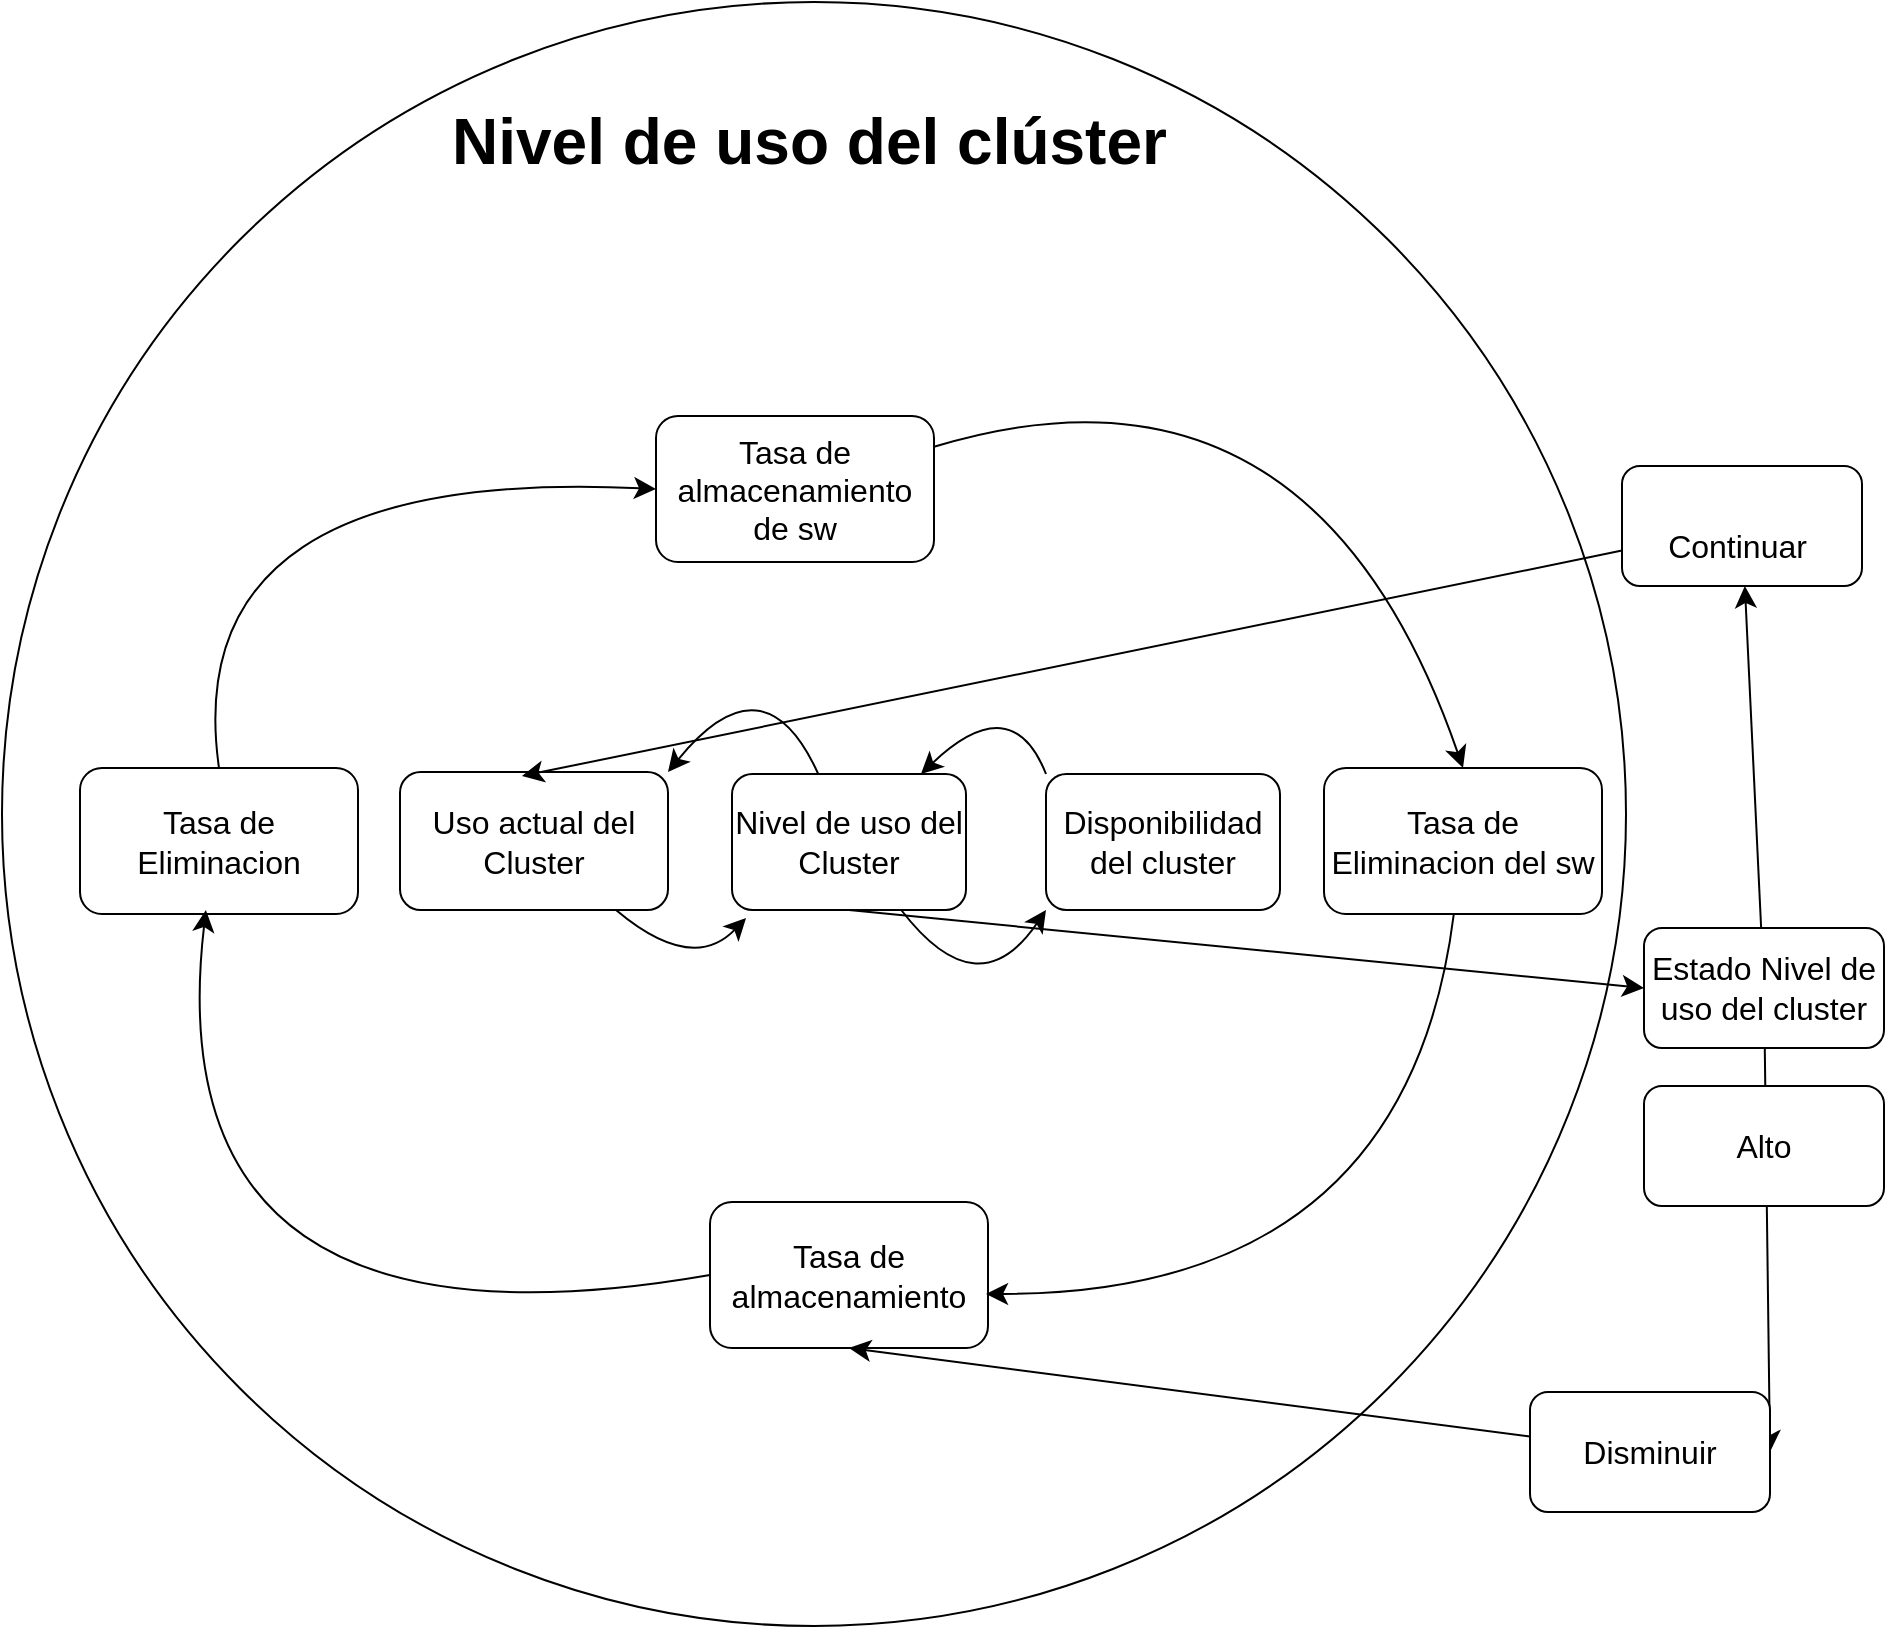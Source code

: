 <mxfile version="22.0.2" type="github" pages="2">
  <diagram name="Página-1" id="o91XLXOkaBWR3F7ZfSLU">
    <mxGraphModel dx="1612" dy="1095" grid="0" gridSize="10" guides="1" tooltips="1" connect="1" arrows="1" fold="1" page="0" pageScale="1" pageWidth="827" pageHeight="1169" math="0" shadow="0">
      <root>
        <mxCell id="0" />
        <mxCell id="1" parent="0" />
        <mxCell id="6Gd0N6yodVV3u2IcNdP2-18" value="" style="ellipse;whiteSpace=wrap;html=1;aspect=fixed;fontSize=16;" vertex="1" parent="1">
          <mxGeometry x="-213" y="-228" width="812" height="812" as="geometry" />
        </mxCell>
        <mxCell id="6Gd0N6yodVV3u2IcNdP2-1" value="Tasa de Eliminacion del sw" style="rounded=1;whiteSpace=wrap;html=1;fontSize=16;" vertex="1" parent="1">
          <mxGeometry x="448" y="155" width="139" height="73" as="geometry" />
        </mxCell>
        <mxCell id="6Gd0N6yodVV3u2IcNdP2-12" style="edgeStyle=none;curved=1;rounded=0;orthogonalLoop=1;jettySize=auto;html=1;exitX=0;exitY=0;exitDx=0;exitDy=0;fontSize=12;startSize=8;endSize=8;" edge="1" parent="1" source="6Gd0N6yodVV3u2IcNdP2-2" target="6Gd0N6yodVV3u2IcNdP2-6">
          <mxGeometry relative="1" as="geometry">
            <Array as="points">
              <mxPoint x="292" y="115" />
            </Array>
          </mxGeometry>
        </mxCell>
        <mxCell id="6Gd0N6yodVV3u2IcNdP2-2" value="Disponibilidad del cluster" style="rounded=1;whiteSpace=wrap;html=1;fontSize=16;" vertex="1" parent="1">
          <mxGeometry x="309" y="158" width="117" height="68" as="geometry" />
        </mxCell>
        <mxCell id="6Gd0N6yodVV3u2IcNdP2-4" value="Uso actual del Cluster" style="rounded=1;whiteSpace=wrap;html=1;fontSize=16;" vertex="1" parent="1">
          <mxGeometry x="-14" y="157" width="134" height="69" as="geometry" />
        </mxCell>
        <mxCell id="6Gd0N6yodVV3u2IcNdP2-5" value="Tasa de Eliminacion" style="rounded=1;whiteSpace=wrap;html=1;fontSize=16;" vertex="1" parent="1">
          <mxGeometry x="-174" y="155" width="139" height="73" as="geometry" />
        </mxCell>
        <mxCell id="6Gd0N6yodVV3u2IcNdP2-9" style="edgeStyle=none;curved=1;rounded=0;orthogonalLoop=1;jettySize=auto;html=1;entryX=1;entryY=0;entryDx=0;entryDy=0;fontSize=12;startSize=8;endSize=8;" edge="1" parent="1" source="6Gd0N6yodVV3u2IcNdP2-6" target="6Gd0N6yodVV3u2IcNdP2-4">
          <mxGeometry relative="1" as="geometry">
            <Array as="points">
              <mxPoint x="168" y="98" />
            </Array>
          </mxGeometry>
        </mxCell>
        <mxCell id="6Gd0N6yodVV3u2IcNdP2-11" style="edgeStyle=none;curved=1;rounded=0;orthogonalLoop=1;jettySize=auto;html=1;entryX=0;entryY=1;entryDx=0;entryDy=0;fontSize=12;startSize=8;endSize=8;" edge="1" parent="1" source="6Gd0N6yodVV3u2IcNdP2-6" target="6Gd0N6yodVV3u2IcNdP2-2">
          <mxGeometry relative="1" as="geometry">
            <Array as="points">
              <mxPoint x="275" y="276" />
            </Array>
          </mxGeometry>
        </mxCell>
        <mxCell id="6Gd0N6yodVV3u2IcNdP2-6" value="Nivel de uso del Cluster" style="rounded=1;whiteSpace=wrap;html=1;fontSize=16;" vertex="1" parent="1">
          <mxGeometry x="152" y="158" width="117" height="68" as="geometry" />
        </mxCell>
        <mxCell id="6Gd0N6yodVV3u2IcNdP2-7" value="Tasa de almacenamiento" style="rounded=1;whiteSpace=wrap;html=1;fontSize=16;" vertex="1" parent="1">
          <mxGeometry x="141" y="372" width="139" height="73" as="geometry" />
        </mxCell>
        <mxCell id="6Gd0N6yodVV3u2IcNdP2-15" style="edgeStyle=none;curved=1;rounded=0;orthogonalLoop=1;jettySize=auto;html=1;entryX=0.5;entryY=0;entryDx=0;entryDy=0;fontSize=12;startSize=8;endSize=8;" edge="1" parent="1" source="6Gd0N6yodVV3u2IcNdP2-8" target="6Gd0N6yodVV3u2IcNdP2-1">
          <mxGeometry relative="1" as="geometry">
            <Array as="points">
              <mxPoint x="442" y="-63" />
            </Array>
          </mxGeometry>
        </mxCell>
        <mxCell id="6Gd0N6yodVV3u2IcNdP2-8" value="Tasa de almacenamiento de sw" style="rounded=1;whiteSpace=wrap;html=1;fontSize=16;" vertex="1" parent="1">
          <mxGeometry x="114" y="-21" width="139" height="73" as="geometry" />
        </mxCell>
        <mxCell id="6Gd0N6yodVV3u2IcNdP2-10" style="edgeStyle=none;curved=1;rounded=0;orthogonalLoop=1;jettySize=auto;html=1;entryX=0.06;entryY=1.059;entryDx=0;entryDy=0;entryPerimeter=0;fontSize=12;startSize=8;endSize=8;" edge="1" parent="1" source="6Gd0N6yodVV3u2IcNdP2-4" target="6Gd0N6yodVV3u2IcNdP2-6">
          <mxGeometry relative="1" as="geometry">
            <Array as="points">
              <mxPoint x="132" y="258" />
            </Array>
          </mxGeometry>
        </mxCell>
        <mxCell id="6Gd0N6yodVV3u2IcNdP2-13" value="" style="endArrow=classic;html=1;rounded=0;fontSize=12;startSize=8;endSize=8;curved=1;entryX=0;entryY=0.5;entryDx=0;entryDy=0;exitX=0.5;exitY=0;exitDx=0;exitDy=0;" edge="1" parent="1" source="6Gd0N6yodVV3u2IcNdP2-5" target="6Gd0N6yodVV3u2IcNdP2-8">
          <mxGeometry width="50" height="50" relative="1" as="geometry">
            <mxPoint x="-77" y="127" as="sourcePoint" />
            <mxPoint x="-27" y="77" as="targetPoint" />
            <Array as="points">
              <mxPoint x="-126" y="4" />
            </Array>
          </mxGeometry>
        </mxCell>
        <mxCell id="6Gd0N6yodVV3u2IcNdP2-14" style="edgeStyle=none;curved=1;rounded=0;orthogonalLoop=1;jettySize=auto;html=1;exitX=0;exitY=0.5;exitDx=0;exitDy=0;entryX=0.453;entryY=0.973;entryDx=0;entryDy=0;entryPerimeter=0;fontSize=12;startSize=8;endSize=8;" edge="1" parent="1" source="6Gd0N6yodVV3u2IcNdP2-7" target="6Gd0N6yodVV3u2IcNdP2-5">
          <mxGeometry relative="1" as="geometry">
            <Array as="points">
              <mxPoint x="-138" y="457" />
            </Array>
          </mxGeometry>
        </mxCell>
        <mxCell id="6Gd0N6yodVV3u2IcNdP2-16" style="edgeStyle=none;curved=1;rounded=0;orthogonalLoop=1;jettySize=auto;html=1;entryX=0.993;entryY=0.63;entryDx=0;entryDy=0;entryPerimeter=0;fontSize=12;startSize=8;endSize=8;" edge="1" parent="1" source="6Gd0N6yodVV3u2IcNdP2-1" target="6Gd0N6yodVV3u2IcNdP2-7">
          <mxGeometry relative="1" as="geometry">
            <Array as="points">
              <mxPoint x="489" y="418" />
            </Array>
          </mxGeometry>
        </mxCell>
        <mxCell id="6Gd0N6yodVV3u2IcNdP2-19" value="&lt;h1&gt;Nivel de uso del clúster&lt;/h1&gt;" style="text;html=1;strokeColor=none;fillColor=none;spacing=5;spacingTop=-20;whiteSpace=wrap;overflow=hidden;rounded=0;fontSize=16;" vertex="1" parent="1">
          <mxGeometry x="7" y="-188" width="382" height="120" as="geometry" />
        </mxCell>
        <mxCell id="6Gd0N6yodVV3u2IcNdP2-24" style="edgeStyle=none;curved=1;rounded=0;orthogonalLoop=1;jettySize=auto;html=1;entryX=1;entryY=0.5;entryDx=0;entryDy=0;fontSize=12;startSize=8;endSize=8;" edge="1" parent="1" source="6Gd0N6yodVV3u2IcNdP2-21" target="6Gd0N6yodVV3u2IcNdP2-23">
          <mxGeometry relative="1" as="geometry" />
        </mxCell>
        <mxCell id="6Gd0N6yodVV3u2IcNdP2-28" style="edgeStyle=none;curved=1;rounded=0;orthogonalLoop=1;jettySize=auto;html=1;fontSize=12;startSize=8;endSize=8;" edge="1" parent="1" source="6Gd0N6yodVV3u2IcNdP2-21" target="6Gd0N6yodVV3u2IcNdP2-27">
          <mxGeometry relative="1" as="geometry" />
        </mxCell>
        <mxCell id="6Gd0N6yodVV3u2IcNdP2-21" value="Estado Nivel de uso del cluster" style="rounded=1;whiteSpace=wrap;html=1;fontSize=16;" vertex="1" parent="1">
          <mxGeometry x="608" y="235" width="120" height="60" as="geometry" />
        </mxCell>
        <mxCell id="6Gd0N6yodVV3u2IcNdP2-22" value="" style="endArrow=classic;html=1;rounded=0;fontSize=12;startSize=8;endSize=8;curved=1;entryX=0;entryY=0.5;entryDx=0;entryDy=0;exitX=0.5;exitY=1;exitDx=0;exitDy=0;" edge="1" parent="1" source="6Gd0N6yodVV3u2IcNdP2-6" target="6Gd0N6yodVV3u2IcNdP2-21">
          <mxGeometry width="50" height="50" relative="1" as="geometry">
            <mxPoint x="259" y="264" as="sourcePoint" />
            <mxPoint x="309" y="214" as="targetPoint" />
          </mxGeometry>
        </mxCell>
        <mxCell id="6Gd0N6yodVV3u2IcNdP2-25" style="edgeStyle=none;curved=1;rounded=0;orthogonalLoop=1;jettySize=auto;html=1;entryX=0.5;entryY=1;entryDx=0;entryDy=0;fontSize=12;startSize=8;endSize=8;" edge="1" parent="1" source="6Gd0N6yodVV3u2IcNdP2-23" target="6Gd0N6yodVV3u2IcNdP2-7">
          <mxGeometry relative="1" as="geometry" />
        </mxCell>
        <mxCell id="6Gd0N6yodVV3u2IcNdP2-23" value="Disminuir" style="rounded=1;whiteSpace=wrap;html=1;fontSize=16;" vertex="1" parent="1">
          <mxGeometry x="551" y="467" width="120" height="60" as="geometry" />
        </mxCell>
        <mxCell id="6Gd0N6yodVV3u2IcNdP2-26" value="Alto" style="rounded=1;whiteSpace=wrap;html=1;fontSize=16;" vertex="1" parent="1">
          <mxGeometry x="608" y="314" width="120" height="60" as="geometry" />
        </mxCell>
        <mxCell id="6Gd0N6yodVV3u2IcNdP2-27" value="&lt;br&gt;Continuar&amp;nbsp;" style="rounded=1;whiteSpace=wrap;html=1;fontSize=16;" vertex="1" parent="1">
          <mxGeometry x="597" y="4" width="120" height="60" as="geometry" />
        </mxCell>
        <mxCell id="6Gd0N6yodVV3u2IcNdP2-29" style="edgeStyle=none;curved=1;rounded=0;orthogonalLoop=1;jettySize=auto;html=1;entryX=0.455;entryY=0.029;entryDx=0;entryDy=0;entryPerimeter=0;fontSize=12;startSize=8;endSize=8;" edge="1" parent="1" source="6Gd0N6yodVV3u2IcNdP2-27" target="6Gd0N6yodVV3u2IcNdP2-4">
          <mxGeometry relative="1" as="geometry" />
        </mxCell>
      </root>
    </mxGraphModel>
  </diagram>
  <diagram id="1MWKb-MfWgcSlmcJ12lv" name="Página-2">
    <mxGraphModel dx="1612" dy="1095" grid="0" gridSize="10" guides="1" tooltips="1" connect="1" arrows="1" fold="1" page="0" pageScale="1" pageWidth="827" pageHeight="1169" math="0" shadow="0">
      <root>
        <mxCell id="0" />
        <mxCell id="1" parent="0" />
        <mxCell id="CMtdLyX0wL85qlt-lPZr-18" value="" style="rounded=0;whiteSpace=wrap;html=1;fontSize=16;" vertex="1" parent="1">
          <mxGeometry x="-125" y="-45" width="770" height="459" as="geometry" />
        </mxCell>
        <mxCell id="CMtdLyX0wL85qlt-lPZr-11" style="edgeStyle=none;curved=1;rounded=0;orthogonalLoop=1;jettySize=auto;html=1;entryX=1;entryY=0.5;entryDx=0;entryDy=0;fontSize=12;startSize=8;endSize=8;" edge="1" parent="1" source="CMtdLyX0wL85qlt-lPZr-1" target="CMtdLyX0wL85qlt-lPZr-2">
          <mxGeometry relative="1" as="geometry" />
        </mxCell>
        <mxCell id="CMtdLyX0wL85qlt-lPZr-1" value="Tasa de Eliminacion del sw" style="rounded=1;whiteSpace=wrap;html=1;fontSize=16;" vertex="1" parent="1">
          <mxGeometry x="448" y="155" width="139" height="73" as="geometry" />
        </mxCell>
        <mxCell id="CMtdLyX0wL85qlt-lPZr-10" style="edgeStyle=none;curved=1;rounded=0;orthogonalLoop=1;jettySize=auto;html=1;fontSize=12;startSize=8;endSize=8;" edge="1" parent="1" source="CMtdLyX0wL85qlt-lPZr-2" target="CMtdLyX0wL85qlt-lPZr-1">
          <mxGeometry relative="1" as="geometry" />
        </mxCell>
        <mxCell id="CMtdLyX0wL85qlt-lPZr-12" style="edgeStyle=none;curved=1;rounded=0;orthogonalLoop=1;jettySize=auto;html=1;entryX=1;entryY=0.5;entryDx=0;entryDy=0;fontSize=12;startSize=8;endSize=8;" edge="1" parent="1" source="CMtdLyX0wL85qlt-lPZr-2" target="CMtdLyX0wL85qlt-lPZr-5">
          <mxGeometry relative="1" as="geometry" />
        </mxCell>
        <mxCell id="CMtdLyX0wL85qlt-lPZr-2" value="Disponibilidad del cluster" style="rounded=1;whiteSpace=wrap;html=1;fontSize=16;" vertex="1" parent="1">
          <mxGeometry x="309" y="158" width="117" height="68" as="geometry" />
        </mxCell>
        <mxCell id="CMtdLyX0wL85qlt-lPZr-8" style="edgeStyle=none;curved=1;rounded=0;orthogonalLoop=1;jettySize=auto;html=1;entryX=0;entryY=0.5;entryDx=0;entryDy=0;fontSize=12;startSize=8;endSize=8;" edge="1" parent="1" source="CMtdLyX0wL85qlt-lPZr-3" target="CMtdLyX0wL85qlt-lPZr-5">
          <mxGeometry relative="1" as="geometry" />
        </mxCell>
        <mxCell id="CMtdLyX0wL85qlt-lPZr-15" style="edgeStyle=none;curved=1;rounded=0;orthogonalLoop=1;jettySize=auto;html=1;entryX=0.5;entryY=1;entryDx=0;entryDy=0;fontSize=12;startSize=8;endSize=8;" edge="1" parent="1" source="CMtdLyX0wL85qlt-lPZr-3" target="CMtdLyX0wL85qlt-lPZr-7">
          <mxGeometry relative="1" as="geometry" />
        </mxCell>
        <mxCell id="CMtdLyX0wL85qlt-lPZr-3" value="Uso actual del Cluster" style="rounded=1;whiteSpace=wrap;html=1;fontSize=16;" vertex="1" parent="1">
          <mxGeometry x="-14" y="157" width="134" height="69" as="geometry" />
        </mxCell>
        <mxCell id="CMtdLyX0wL85qlt-lPZr-14" style="edgeStyle=none;curved=1;rounded=0;orthogonalLoop=1;jettySize=auto;html=1;fontSize=12;startSize=8;endSize=8;" edge="1" parent="1" source="CMtdLyX0wL85qlt-lPZr-4">
          <mxGeometry relative="1" as="geometry">
            <mxPoint x="66.5" y="228.008" as="targetPoint" />
          </mxGeometry>
        </mxCell>
        <mxCell id="CMtdLyX0wL85qlt-lPZr-4" value="Tasa de Eliminacion" style="rounded=1;whiteSpace=wrap;html=1;fontSize=16;" vertex="1" parent="1">
          <mxGeometry x="-3" y="285" width="139" height="73" as="geometry" />
        </mxCell>
        <mxCell id="CMtdLyX0wL85qlt-lPZr-9" style="edgeStyle=none;curved=1;rounded=0;orthogonalLoop=1;jettySize=auto;html=1;fontSize=12;startSize=8;endSize=8;" edge="1" parent="1" source="CMtdLyX0wL85qlt-lPZr-5" target="CMtdLyX0wL85qlt-lPZr-2">
          <mxGeometry relative="1" as="geometry" />
        </mxCell>
        <mxCell id="CMtdLyX0wL85qlt-lPZr-5" value="Nivel de uso del Cluster" style="rounded=1;whiteSpace=wrap;html=1;fontSize=16;" vertex="1" parent="1">
          <mxGeometry x="152" y="158" width="117" height="68" as="geometry" />
        </mxCell>
        <mxCell id="CMtdLyX0wL85qlt-lPZr-13" style="edgeStyle=none;curved=1;rounded=0;orthogonalLoop=1;jettySize=auto;html=1;fontSize=12;startSize=8;endSize=8;" edge="1" parent="1" source="CMtdLyX0wL85qlt-lPZr-6" target="CMtdLyX0wL85qlt-lPZr-4">
          <mxGeometry relative="1" as="geometry" />
        </mxCell>
        <mxCell id="CMtdLyX0wL85qlt-lPZr-16" style="edgeStyle=none;rounded=0;orthogonalLoop=1;jettySize=auto;html=1;entryX=0.5;entryY=1;entryDx=0;entryDy=0;fontSize=12;startSize=8;endSize=8;" edge="1" parent="1" source="CMtdLyX0wL85qlt-lPZr-6" target="CMtdLyX0wL85qlt-lPZr-1">
          <mxGeometry relative="1" as="geometry">
            <Array as="points">
              <mxPoint x="518" y="317" />
            </Array>
          </mxGeometry>
        </mxCell>
        <mxCell id="CMtdLyX0wL85qlt-lPZr-6" value="Tasa de almacenamiento" style="rounded=1;whiteSpace=wrap;html=1;fontSize=16;" vertex="1" parent="1">
          <mxGeometry x="236" y="283" width="139" height="73" as="geometry" />
        </mxCell>
        <mxCell id="CMtdLyX0wL85qlt-lPZr-17" style="edgeStyle=none;rounded=0;orthogonalLoop=1;jettySize=auto;html=1;entryX=0.5;entryY=0;entryDx=0;entryDy=0;fontSize=12;startSize=8;endSize=8;" edge="1" parent="1" source="CMtdLyX0wL85qlt-lPZr-7" target="CMtdLyX0wL85qlt-lPZr-2">
          <mxGeometry relative="1" as="geometry">
            <Array as="points">
              <mxPoint x="368" y="32" />
            </Array>
          </mxGeometry>
        </mxCell>
        <mxCell id="CMtdLyX0wL85qlt-lPZr-7" value="Tasa de almacenamiento de sw" style="rounded=1;whiteSpace=wrap;html=1;fontSize=16;" vertex="1" parent="1">
          <mxGeometry x="-16.5" y="-5" width="139" height="73" as="geometry" />
        </mxCell>
      </root>
    </mxGraphModel>
  </diagram>
</mxfile>
